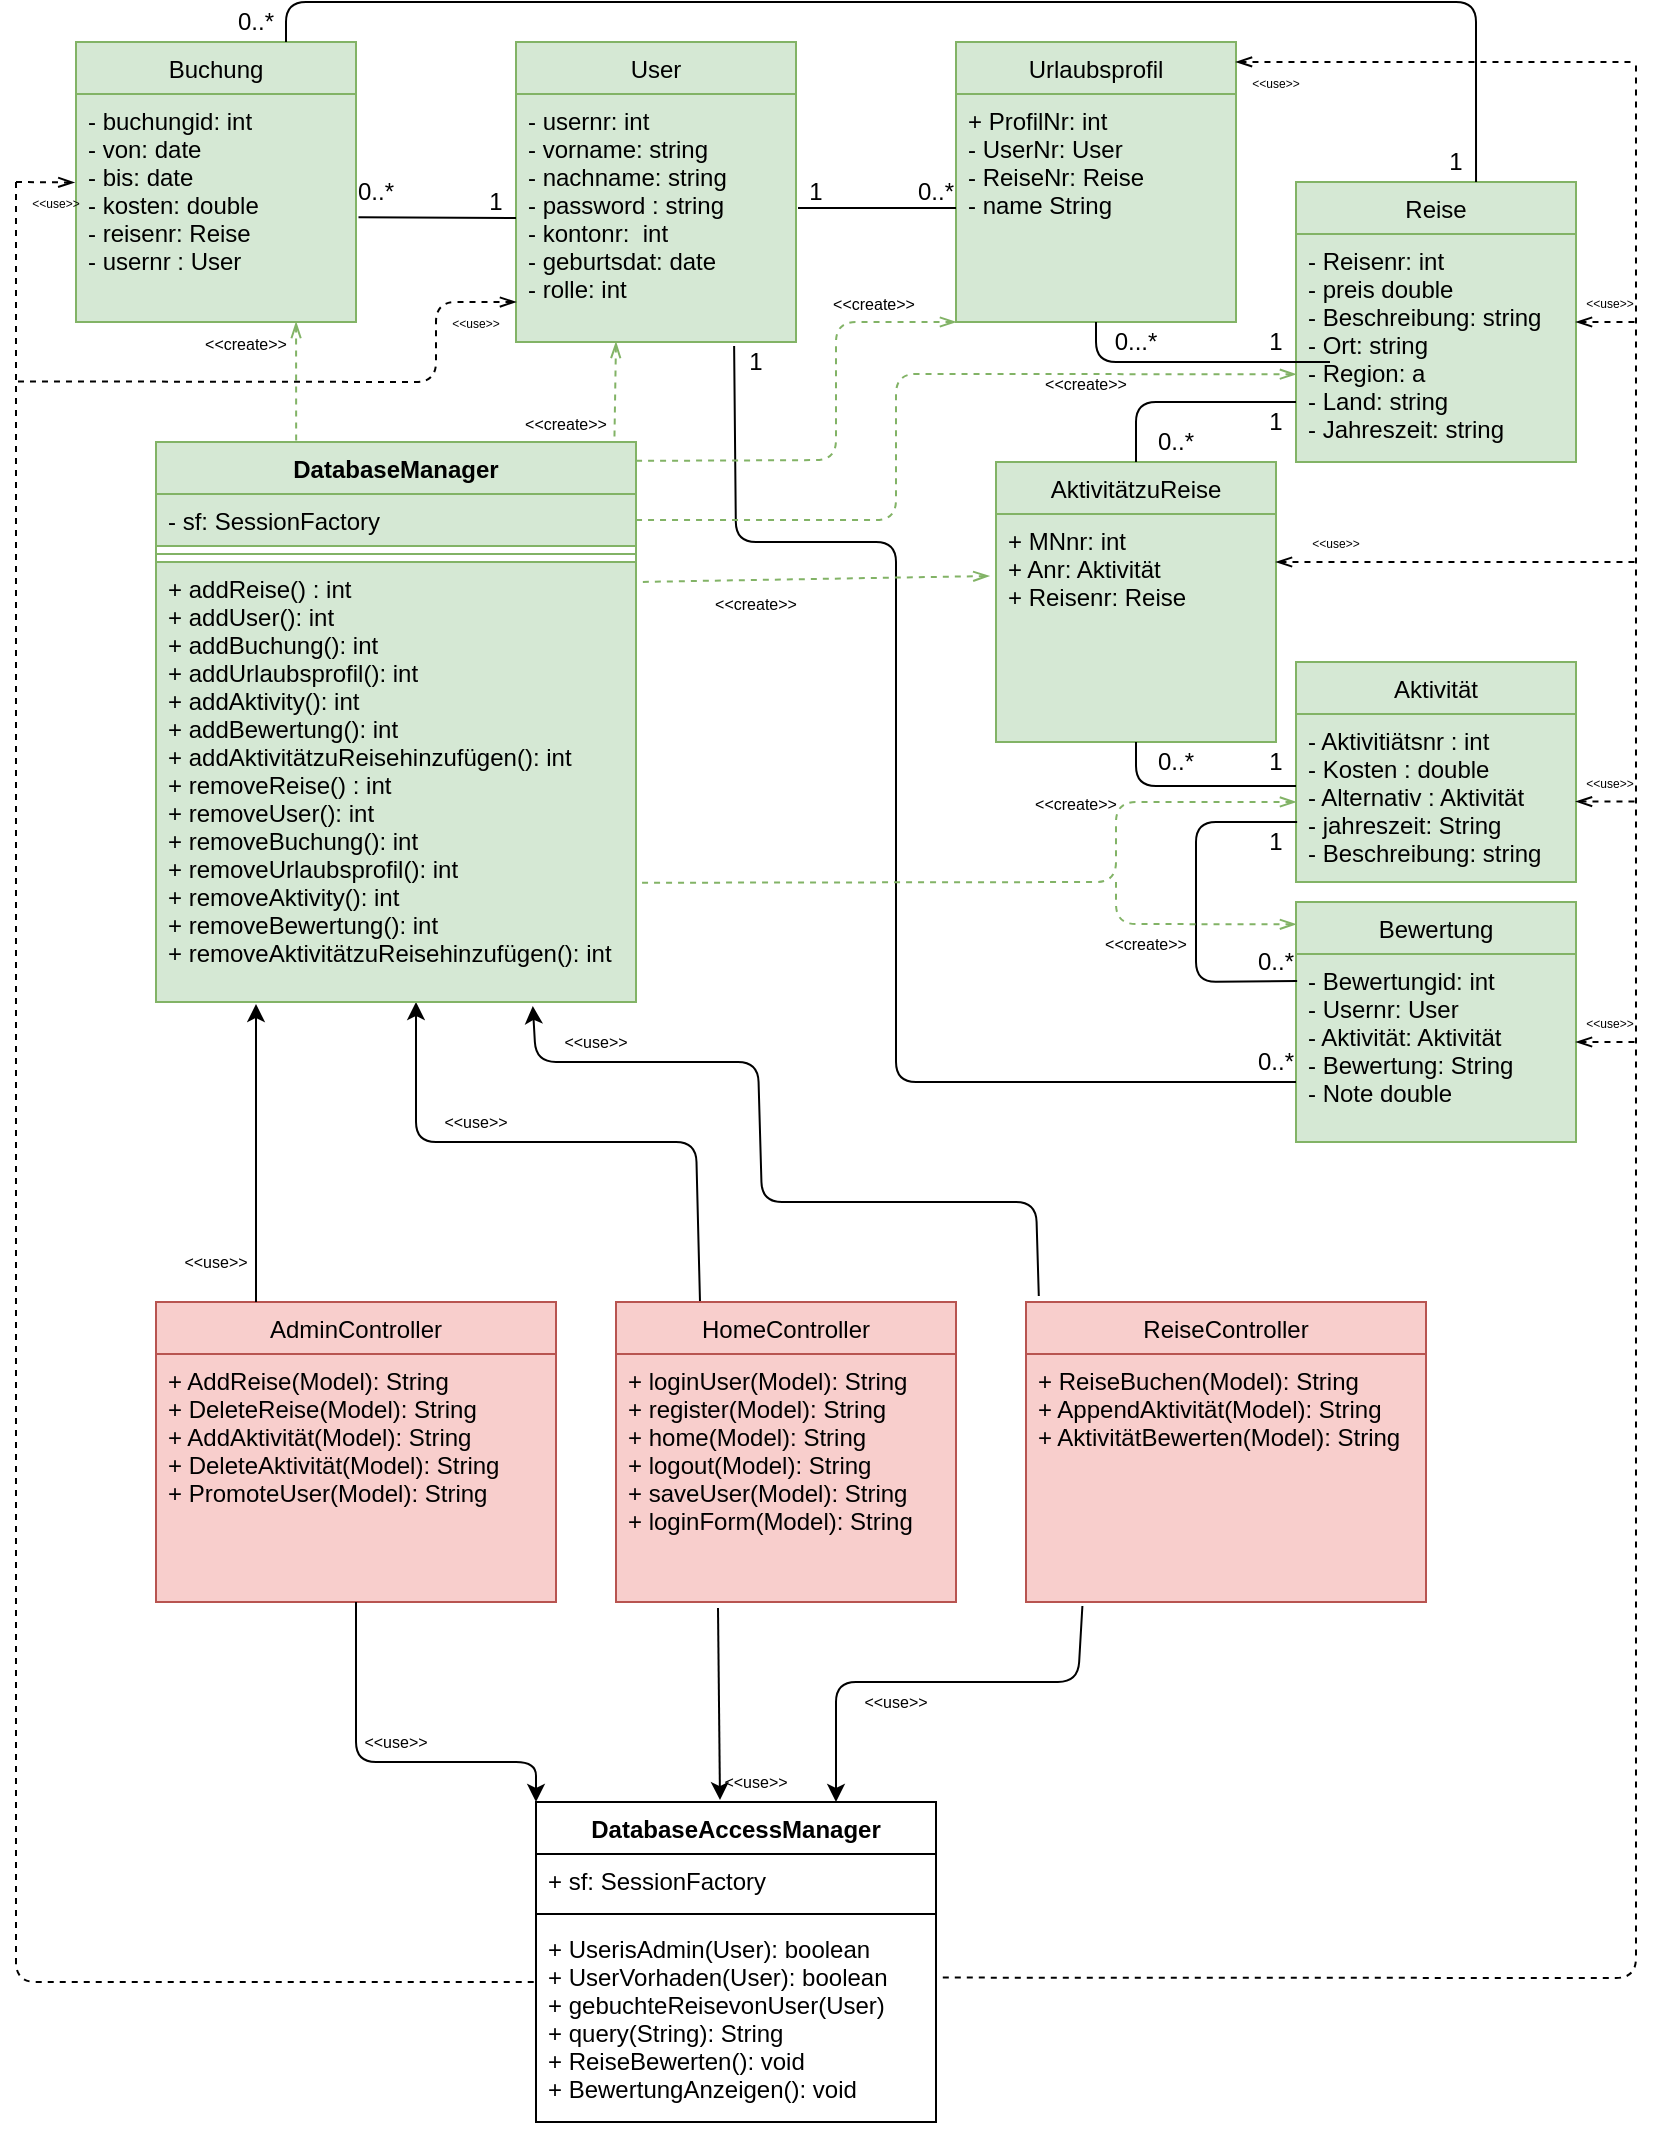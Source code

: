 <mxfile version="13.3.9" type="github">
  <diagram id="cyr7_CDfXnz9qc7WfvMp" name="Page-1">
    <mxGraphModel dx="1422" dy="832" grid="1" gridSize="10" guides="1" tooltips="1" connect="1" arrows="1" fold="1" page="1" pageScale="1" pageWidth="827" pageHeight="1169" math="0" shadow="0">
      <root>
        <mxCell id="0" />
        <mxCell id="1" parent="0" />
        <mxCell id="MPNG4wLm2DRh6l_UH5dd-85" value="" style="endArrow=classic;html=1;" parent="1" edge="1">
          <mxGeometry width="50" height="50" relative="1" as="geometry">
            <mxPoint x="352" y="660" as="sourcePoint" />
            <mxPoint x="210" y="510" as="targetPoint" />
            <Array as="points">
              <mxPoint x="350" y="580" />
              <mxPoint x="210" y="580" />
            </Array>
          </mxGeometry>
        </mxCell>
        <mxCell id="MPNG4wLm2DRh6l_UH5dd-86" value="" style="endArrow=classic;html=1;exitX=0.032;exitY=-0.02;exitDx=0;exitDy=0;exitPerimeter=0;entryX=0.785;entryY=1.009;entryDx=0;entryDy=0;entryPerimeter=0;" parent="1" source="MPNG4wLm2DRh6l_UH5dd-76" target="MPNG4wLm2DRh6l_UH5dd-4" edge="1">
          <mxGeometry width="50" height="50" relative="1" as="geometry">
            <mxPoint x="383" y="630" as="sourcePoint" />
            <mxPoint x="269" y="520" as="targetPoint" />
            <Array as="points">
              <mxPoint x="520" y="610" />
              <mxPoint x="383" y="610" />
              <mxPoint x="381" y="540" />
              <mxPoint x="270" y="540" />
            </Array>
          </mxGeometry>
        </mxCell>
        <mxCell id="MPNG4wLm2DRh6l_UH5dd-26" value="Buchung" style="swimlane;fontStyle=0;childLayout=stackLayout;horizontal=1;startSize=26;fillColor=#d5e8d4;horizontalStack=0;resizeParent=1;resizeParentMax=0;resizeLast=0;collapsible=1;marginBottom=0;strokeColor=#82b366;" parent="1" vertex="1">
          <mxGeometry x="40" y="30" width="140" height="140" as="geometry" />
        </mxCell>
        <mxCell id="MPNG4wLm2DRh6l_UH5dd-27" value="- buchungid: int&#xa;- von: date&#xa;- bis: date&#xa;- kosten: double&#xa;- reisenr: Reise&#xa;- usernr : User" style="text;strokeColor=#82b366;fillColor=#d5e8d4;align=left;verticalAlign=top;spacingLeft=4;spacingRight=4;overflow=hidden;rotatable=0;points=[[0,0.5],[1,0.5]];portConstraint=eastwest;" parent="MPNG4wLm2DRh6l_UH5dd-26" vertex="1">
          <mxGeometry y="26" width="140" height="114" as="geometry" />
        </mxCell>
        <mxCell id="MPNG4wLm2DRh6l_UH5dd-5" value="Reise" style="swimlane;fontStyle=0;childLayout=stackLayout;horizontal=1;startSize=26;fillColor=#d5e8d4;horizontalStack=0;resizeParent=1;resizeParentMax=0;resizeLast=0;collapsible=1;marginBottom=0;strokeColor=#82b366;" parent="1" vertex="1">
          <mxGeometry x="650" y="100" width="140" height="140" as="geometry" />
        </mxCell>
        <mxCell id="MPNG4wLm2DRh6l_UH5dd-7" value="- Reisenr: int&#xa;- preis double&#xa;- Beschreibung: string&#xa;- Ort: string&#xa;- Region: a&#xa;- Land: string&#xa;- Jahreszeit: string" style="text;strokeColor=#82b366;fillColor=#d5e8d4;align=left;verticalAlign=top;spacingLeft=4;spacingRight=4;overflow=hidden;rotatable=0;points=[[0,0.5],[1,0.5]];portConstraint=eastwest;" parent="MPNG4wLm2DRh6l_UH5dd-5" vertex="1">
          <mxGeometry y="26" width="140" height="114" as="geometry" />
        </mxCell>
        <mxCell id="MPNG4wLm2DRh6l_UH5dd-88" value="&amp;lt;&amp;lt;use&amp;gt;&amp;gt;" style="text;html=1;strokeColor=none;fillColor=none;align=center;verticalAlign=middle;whiteSpace=wrap;rounded=0;fontSize=8;" parent="1" vertex="1">
          <mxGeometry x="90" y="630" width="40" height="20" as="geometry" />
        </mxCell>
        <mxCell id="MPNG4wLm2DRh6l_UH5dd-89" value="&amp;lt;&amp;lt;use&amp;gt;&amp;gt;" style="text;html=1;strokeColor=none;fillColor=none;align=center;verticalAlign=middle;whiteSpace=wrap;rounded=0;fontSize=8;" parent="1" vertex="1">
          <mxGeometry x="280" y="520" width="40" height="20" as="geometry" />
        </mxCell>
        <mxCell id="MPNG4wLm2DRh6l_UH5dd-90" value="&amp;lt;&amp;lt;use&amp;gt;&amp;gt;" style="text;html=1;strokeColor=none;fillColor=none;align=center;verticalAlign=middle;whiteSpace=wrap;rounded=0;fontSize=8;rotation=0;" parent="1" vertex="1">
          <mxGeometry x="220" y="560" width="40" height="20" as="geometry" />
        </mxCell>
        <mxCell id="MPNG4wLm2DRh6l_UH5dd-22" value="User" style="swimlane;fontStyle=0;childLayout=stackLayout;horizontal=1;startSize=26;fillColor=#d5e8d4;horizontalStack=0;resizeParent=1;resizeParentMax=0;resizeLast=0;collapsible=1;marginBottom=0;strokeColor=#82b366;" parent="1" vertex="1">
          <mxGeometry x="260" y="30" width="140" height="150" as="geometry" />
        </mxCell>
        <mxCell id="MPNG4wLm2DRh6l_UH5dd-23" value="- usernr: int&#xa;- vorname: string&#xa;- nachname: string&#xa;- password : string&#xa;- kontonr:  int&#xa;- geburtsdat: date&#xa;- rolle: int" style="text;strokeColor=#82b366;fillColor=#d5e8d4;align=left;verticalAlign=top;spacingLeft=4;spacingRight=4;overflow=hidden;rotatable=0;points=[[0,0.5],[1,0.5]];portConstraint=eastwest;" parent="MPNG4wLm2DRh6l_UH5dd-22" vertex="1">
          <mxGeometry y="26" width="140" height="124" as="geometry" />
        </mxCell>
        <mxCell id="MPNG4wLm2DRh6l_UH5dd-76" value="ReiseController" style="swimlane;fontStyle=0;childLayout=stackLayout;horizontal=1;startSize=26;fillColor=#f8cecc;horizontalStack=0;resizeParent=1;resizeParentMax=0;resizeLast=0;collapsible=1;marginBottom=0;strokeColor=#b85450;" parent="1" vertex="1">
          <mxGeometry x="515" y="660" width="200" height="150" as="geometry" />
        </mxCell>
        <mxCell id="MPNG4wLm2DRh6l_UH5dd-77" value="+ ReiseBuchen(Model): String&#xa;+ AppendAktivität(Model): String&#xa;+ AktivitätBewerten(Model): String" style="text;strokeColor=#b85450;fillColor=#f8cecc;align=left;verticalAlign=top;spacingLeft=4;spacingRight=4;overflow=hidden;rotatable=0;points=[[0,0.5],[1,0.5]];portConstraint=eastwest;" parent="MPNG4wLm2DRh6l_UH5dd-76" vertex="1">
          <mxGeometry y="26" width="200" height="124" as="geometry" />
        </mxCell>
        <mxCell id="MPNG4wLm2DRh6l_UH5dd-74" value="AdminController" style="swimlane;fontStyle=0;childLayout=stackLayout;horizontal=1;startSize=26;fillColor=#f8cecc;horizontalStack=0;resizeParent=1;resizeParentMax=0;resizeLast=0;collapsible=1;marginBottom=0;strokeColor=#b85450;" parent="1" vertex="1">
          <mxGeometry x="80" y="660" width="200" height="150" as="geometry" />
        </mxCell>
        <mxCell id="MPNG4wLm2DRh6l_UH5dd-75" value="+ AddReise(Model): String&#xa;+ DeleteReise(Model): String&#xa;+ AddAktivität(Model): String&#xa;+ DeleteAktivität(Model): String&#xa;+ PromoteUser(Model): String" style="text;strokeColor=#b85450;fillColor=#f8cecc;align=left;verticalAlign=top;spacingLeft=4;spacingRight=4;overflow=hidden;rotatable=0;points=[[0,0.5],[1,0.5]];portConstraint=eastwest;" parent="MPNG4wLm2DRh6l_UH5dd-74" vertex="1">
          <mxGeometry y="26" width="200" height="124" as="geometry" />
        </mxCell>
        <mxCell id="MPNG4wLm2DRh6l_UH5dd-69" value="HomeController" style="swimlane;fontStyle=0;childLayout=stackLayout;horizontal=1;startSize=26;fillColor=#f8cecc;horizontalStack=0;resizeParent=1;resizeParentMax=0;resizeLast=0;collapsible=1;marginBottom=0;strokeColor=#b85450;" parent="1" vertex="1">
          <mxGeometry x="310" y="660" width="170" height="150" as="geometry" />
        </mxCell>
        <mxCell id="MPNG4wLm2DRh6l_UH5dd-70" value="+ loginUser(Model): String&#xa;+ register(Model): String&#xa;+ home(Model): String&#xa;+ logout(Model): String&#xa;+ saveUser(Model): String&#xa;+ loginForm(Model): String" style="text;strokeColor=#b85450;fillColor=#f8cecc;align=left;verticalAlign=top;spacingLeft=4;spacingRight=4;overflow=hidden;rotatable=0;points=[[0,0.5],[1,0.5]];portConstraint=eastwest;" parent="MPNG4wLm2DRh6l_UH5dd-69" vertex="1">
          <mxGeometry y="26" width="170" height="124" as="geometry" />
        </mxCell>
        <mxCell id="a3NN4dok4POm4zwGWCXN-23" value="AktivitätzuReise" style="swimlane;fontStyle=0;childLayout=stackLayout;horizontal=1;startSize=26;fillColor=#d5e8d4;horizontalStack=0;resizeParent=1;resizeParentMax=0;resizeLast=0;collapsible=1;marginBottom=0;strokeColor=#82b366;" vertex="1" parent="1">
          <mxGeometry x="500" y="240" width="140" height="140" as="geometry" />
        </mxCell>
        <mxCell id="a3NN4dok4POm4zwGWCXN-24" value="+ MNnr: int&#xa;+ Anr: Aktivität&#xa;+ Reisenr: Reise" style="text;strokeColor=#82b366;fillColor=#d5e8d4;align=left;verticalAlign=top;spacingLeft=4;spacingRight=4;overflow=hidden;rotatable=0;points=[[0,0.5],[1,0.5]];portConstraint=eastwest;" vertex="1" parent="a3NN4dok4POm4zwGWCXN-23">
          <mxGeometry y="26" width="140" height="114" as="geometry" />
        </mxCell>
        <mxCell id="MPNG4wLm2DRh6l_UH5dd-30" value="Urlaubsprofil" style="swimlane;fontStyle=0;childLayout=stackLayout;horizontal=1;startSize=26;fillColor=#d5e8d4;horizontalStack=0;resizeParent=1;resizeParentMax=0;resizeLast=0;collapsible=1;marginBottom=0;strokeColor=#82b366;" parent="1" vertex="1">
          <mxGeometry x="480" y="30" width="140" height="140" as="geometry" />
        </mxCell>
        <mxCell id="MPNG4wLm2DRh6l_UH5dd-31" value="+ ProfilNr: int&#xa;- UserNr: User&#xa;- ReiseNr: Reise&#xa;- name String" style="text;strokeColor=#82b366;fillColor=#d5e8d4;align=left;verticalAlign=top;spacingLeft=4;spacingRight=4;overflow=hidden;rotatable=0;points=[[0,0.5],[1,0.5]];portConstraint=eastwest;" parent="MPNG4wLm2DRh6l_UH5dd-30" vertex="1">
          <mxGeometry y="26" width="140" height="114" as="geometry" />
        </mxCell>
        <mxCell id="MPNG4wLm2DRh6l_UH5dd-1" value="DatabaseManager" style="swimlane;fontStyle=1;align=center;verticalAlign=top;childLayout=stackLayout;horizontal=1;startSize=26;horizontalStack=0;resizeParent=1;resizeParentMax=0;resizeLast=0;collapsible=1;marginBottom=0;fillColor=#d5e8d4;strokeColor=#82b366;" parent="1" vertex="1">
          <mxGeometry x="80" y="230" width="240" height="280" as="geometry" />
        </mxCell>
        <mxCell id="MPNG4wLm2DRh6l_UH5dd-2" value="- sf: SessionFactory" style="text;strokeColor=#82b366;fillColor=#d5e8d4;align=left;verticalAlign=top;spacingLeft=4;spacingRight=4;overflow=hidden;rotatable=0;points=[[0,0.5],[1,0.5]];portConstraint=eastwest;" parent="MPNG4wLm2DRh6l_UH5dd-1" vertex="1">
          <mxGeometry y="26" width="240" height="26" as="geometry" />
        </mxCell>
        <mxCell id="MPNG4wLm2DRh6l_UH5dd-3" value="" style="line;strokeWidth=1;fillColor=#d5e8d4;align=left;verticalAlign=middle;spacingTop=-1;spacingLeft=3;spacingRight=3;rotatable=0;labelPosition=right;points=[];portConstraint=eastwest;strokeColor=#82b366;" parent="MPNG4wLm2DRh6l_UH5dd-1" vertex="1">
          <mxGeometry y="52" width="240" height="8" as="geometry" />
        </mxCell>
        <mxCell id="MPNG4wLm2DRh6l_UH5dd-4" value="+ addReise() : int&#xa;+ addUser(): int&#xa;+ addBuchung(): int&#xa;+ addUrlaubsprofil(): int&#xa;+ addAktivity(): int&#xa;+ addBewertung(): int&#xa;+ addAktivitätzuReisehinzufügen(): int&#xa;+ removeReise() : int&#xa;+ removeUser(): int&#xa;+ removeBuchung(): int&#xa;+ removeUrlaubsprofil(): int&#xa;+ removeAktivity(): int&#xa;+ removeBewertung(): int&#xa;+ removeAktivitätzuReisehinzufügen(): int" style="text;strokeColor=#82b366;fillColor=#d5e8d4;align=left;verticalAlign=top;spacingLeft=4;spacingRight=4;overflow=hidden;rotatable=0;points=[[0,0.5],[1,0.5]];portConstraint=eastwest;" parent="MPNG4wLm2DRh6l_UH5dd-1" vertex="1">
          <mxGeometry y="60" width="240" height="220" as="geometry" />
        </mxCell>
        <mxCell id="MPNG4wLm2DRh6l_UH5dd-38" value="Bewertung" style="swimlane;fontStyle=0;childLayout=stackLayout;horizontal=1;startSize=26;fillColor=#d5e8d4;horizontalStack=0;resizeParent=1;resizeParentMax=0;resizeLast=0;collapsible=1;marginBottom=0;strokeColor=#82b366;" parent="1" vertex="1">
          <mxGeometry x="650" y="460" width="140" height="120" as="geometry" />
        </mxCell>
        <mxCell id="MPNG4wLm2DRh6l_UH5dd-41" value="- Bewertungid: int&#xa;- Usernr: User&#xa;- Aktivität: Aktivität&#xa;- Bewertung: String&#xa;- Note double" style="text;strokeColor=#82b366;fillColor=#d5e8d4;align=left;verticalAlign=top;spacingLeft=4;spacingRight=4;overflow=hidden;rotatable=0;points=[[0,0.5],[1,0.5]];portConstraint=eastwest;" parent="MPNG4wLm2DRh6l_UH5dd-38" vertex="1">
          <mxGeometry y="26" width="140" height="94" as="geometry" />
        </mxCell>
        <mxCell id="MPNG4wLm2DRh6l_UH5dd-34" value="Aktivität" style="swimlane;fontStyle=0;childLayout=stackLayout;horizontal=1;startSize=26;fillColor=#d5e8d4;horizontalStack=0;resizeParent=1;resizeParentMax=0;resizeLast=0;collapsible=1;marginBottom=0;strokeColor=#82b366;" parent="1" vertex="1">
          <mxGeometry x="650" y="340" width="140" height="110" as="geometry" />
        </mxCell>
        <mxCell id="MPNG4wLm2DRh6l_UH5dd-35" value="- Aktivitiätsnr : int&#xa;- Kosten : double&#xa;- Alternativ : Aktivität&#xa;- jahreszeit: String&#xa;- Beschreibung: string" style="text;strokeColor=#82b366;fillColor=#d5e8d4;align=left;verticalAlign=top;spacingLeft=4;spacingRight=4;overflow=hidden;rotatable=0;points=[[0,0.5],[1,0.5]];portConstraint=eastwest;" parent="MPNG4wLm2DRh6l_UH5dd-34" vertex="1">
          <mxGeometry y="26" width="140" height="84" as="geometry" />
        </mxCell>
        <mxCell id="MPNG4wLm2DRh6l_UH5dd-91" value="DatabaseAccessManager" style="swimlane;fontStyle=1;align=center;verticalAlign=top;childLayout=stackLayout;horizontal=1;startSize=26;horizontalStack=0;resizeParent=1;resizeParentMax=0;resizeLast=0;collapsible=1;marginBottom=0;fontSize=12;" parent="1" vertex="1">
          <mxGeometry x="270" y="910" width="200" height="160" as="geometry" />
        </mxCell>
        <mxCell id="MPNG4wLm2DRh6l_UH5dd-92" value="+ sf: SessionFactory" style="text;strokeColor=none;fillColor=none;align=left;verticalAlign=top;spacingLeft=4;spacingRight=4;overflow=hidden;rotatable=0;points=[[0,0.5],[1,0.5]];portConstraint=eastwest;" parent="MPNG4wLm2DRh6l_UH5dd-91" vertex="1">
          <mxGeometry y="26" width="200" height="26" as="geometry" />
        </mxCell>
        <mxCell id="MPNG4wLm2DRh6l_UH5dd-93" value="" style="line;strokeWidth=1;fillColor=none;align=left;verticalAlign=middle;spacingTop=-1;spacingLeft=3;spacingRight=3;rotatable=0;labelPosition=right;points=[];portConstraint=eastwest;" parent="MPNG4wLm2DRh6l_UH5dd-91" vertex="1">
          <mxGeometry y="52" width="200" height="8" as="geometry" />
        </mxCell>
        <mxCell id="MPNG4wLm2DRh6l_UH5dd-94" value="+ UserisAdmin(User): boolean&#xa;+ UserVorhaden(User): boolean&#xa;+ gebuchteReisevonUser(User)&#xa;+ query(String): String&#xa;+ ReiseBewerten(): void&#xa;+ BewertungAnzeigen(): void&#xa;" style="text;strokeColor=none;fillColor=none;align=left;verticalAlign=top;spacingLeft=4;spacingRight=4;overflow=hidden;rotatable=0;points=[[0,0.5],[1,0.5]];portConstraint=eastwest;" parent="MPNG4wLm2DRh6l_UH5dd-91" vertex="1">
          <mxGeometry y="60" width="200" height="100" as="geometry" />
        </mxCell>
        <mxCell id="MPNG4wLm2DRh6l_UH5dd-98" value="&lt;font style=&quot;font-size: 6px&quot;&gt;&amp;lt;&amp;lt;use&amp;gt;&amp;gt;&lt;/font&gt;" style="text;html=1;strokeColor=none;fillColor=none;align=center;verticalAlign=middle;whiteSpace=wrap;rounded=0;fontSize=8;" parent="1" vertex="1">
          <mxGeometry x="787" y="510" width="40" height="20" as="geometry" />
        </mxCell>
        <mxCell id="MPNG4wLm2DRh6l_UH5dd-115" value="" style="endArrow=classic;html=1;fontSize=12;entryX=0;entryY=0;entryDx=0;entryDy=0;" parent="1" source="MPNG4wLm2DRh6l_UH5dd-75" target="MPNG4wLm2DRh6l_UH5dd-91" edge="1">
          <mxGeometry width="50" height="50" relative="1" as="geometry">
            <mxPoint x="90" y="840" as="sourcePoint" />
            <mxPoint x="140" y="790" as="targetPoint" />
            <Array as="points">
              <mxPoint x="180" y="890" />
              <mxPoint x="270" y="890" />
            </Array>
          </mxGeometry>
        </mxCell>
        <mxCell id="MPNG4wLm2DRh6l_UH5dd-116" value="" style="endArrow=classic;html=1;fontSize=12;entryX=0.46;entryY=-0.006;entryDx=0;entryDy=0;entryPerimeter=0;exitX=0.3;exitY=1.024;exitDx=0;exitDy=0;exitPerimeter=0;" parent="1" source="MPNG4wLm2DRh6l_UH5dd-70" target="MPNG4wLm2DRh6l_UH5dd-91" edge="1">
          <mxGeometry width="50" height="50" relative="1" as="geometry">
            <mxPoint x="90" y="840" as="sourcePoint" />
            <mxPoint x="140" y="790" as="targetPoint" />
          </mxGeometry>
        </mxCell>
        <mxCell id="MPNG4wLm2DRh6l_UH5dd-117" value="" style="endArrow=classic;html=1;fontSize=12;entryX=0.75;entryY=0;entryDx=0;entryDy=0;exitX=0.141;exitY=1.016;exitDx=0;exitDy=0;exitPerimeter=0;" parent="1" source="MPNG4wLm2DRh6l_UH5dd-77" target="MPNG4wLm2DRh6l_UH5dd-91" edge="1">
          <mxGeometry width="50" height="50" relative="1" as="geometry">
            <mxPoint x="371" y="822.976" as="sourcePoint" />
            <mxPoint x="372" y="919.04" as="targetPoint" />
            <Array as="points">
              <mxPoint x="541" y="850" />
              <mxPoint x="420" y="850" />
            </Array>
          </mxGeometry>
        </mxCell>
        <mxCell id="MPNG4wLm2DRh6l_UH5dd-118" value="&amp;lt;&amp;lt;use&amp;gt;&amp;gt;" style="text;html=1;strokeColor=none;fillColor=none;align=center;verticalAlign=middle;whiteSpace=wrap;rounded=0;fontSize=8;" parent="1" vertex="1">
          <mxGeometry x="180" y="870" width="40" height="20" as="geometry" />
        </mxCell>
        <mxCell id="MPNG4wLm2DRh6l_UH5dd-119" value="&amp;lt;&amp;lt;use&amp;gt;&amp;gt;" style="text;html=1;strokeColor=none;fillColor=none;align=center;verticalAlign=middle;whiteSpace=wrap;rounded=0;fontSize=8;" parent="1" vertex="1">
          <mxGeometry x="360" y="890" width="40" height="20" as="geometry" />
        </mxCell>
        <mxCell id="MPNG4wLm2DRh6l_UH5dd-120" value="&amp;lt;&amp;lt;use&amp;gt;&amp;gt;" style="text;html=1;strokeColor=none;fillColor=none;align=center;verticalAlign=middle;whiteSpace=wrap;rounded=0;fontSize=8;" parent="1" vertex="1">
          <mxGeometry x="430" y="850" width="40" height="20" as="geometry" />
        </mxCell>
        <mxCell id="a3NN4dok4POm4zwGWCXN-2" value="&lt;font style=&quot;font-size: 8px&quot;&gt;&amp;lt;&amp;lt;create&amp;gt;&amp;gt;&lt;/font&gt;" style="text;html=1;align=center;verticalAlign=middle;whiteSpace=wrap;rounded=0;rotation=0;" vertex="1" parent="1">
          <mxGeometry x="100" y="170" width="50" height="20" as="geometry" />
        </mxCell>
        <mxCell id="a3NN4dok4POm4zwGWCXN-8" value="" style="endArrow=classic;html=1;fontSize=12;exitX=0.25;exitY=0;exitDx=0;exitDy=0;" edge="1" parent="1" source="MPNG4wLm2DRh6l_UH5dd-74">
          <mxGeometry width="50" height="50" relative="1" as="geometry">
            <mxPoint x="500" y="399.996" as="sourcePoint" />
            <mxPoint x="130" y="511" as="targetPoint" />
          </mxGeometry>
        </mxCell>
        <mxCell id="a3NN4dok4POm4zwGWCXN-10" value="" style="endArrow=none;html=1;startArrow=none;startFill=0;fillColor=#d5e8d4;exitX=0.779;exitY=1.016;exitDx=0;exitDy=0;exitPerimeter=0;endFill=0;entryX=0;entryY=0.75;entryDx=0;entryDy=0;" edge="1" parent="1" source="MPNG4wLm2DRh6l_UH5dd-23" target="MPNG4wLm2DRh6l_UH5dd-38">
          <mxGeometry width="50" height="50" relative="1" as="geometry">
            <mxPoint x="370" y="170" as="sourcePoint" />
            <mxPoint x="660" y="500" as="targetPoint" />
            <Array as="points">
              <mxPoint x="370" y="280" />
              <mxPoint x="450" y="280" />
              <mxPoint x="450" y="550" />
            </Array>
          </mxGeometry>
        </mxCell>
        <mxCell id="a3NN4dok4POm4zwGWCXN-11" value="1" style="text;html=1;strokeColor=none;fillColor=none;align=center;verticalAlign=middle;whiteSpace=wrap;rounded=0;" vertex="1" parent="1">
          <mxGeometry x="360" y="180" width="40" height="20" as="geometry" />
        </mxCell>
        <mxCell id="a3NN4dok4POm4zwGWCXN-13" value="0..*" style="text;html=1;strokeColor=none;fillColor=none;align=center;verticalAlign=middle;whiteSpace=wrap;rounded=0;" vertex="1" parent="1">
          <mxGeometry x="620" y="530" width="40" height="20" as="geometry" />
        </mxCell>
        <mxCell id="a3NN4dok4POm4zwGWCXN-16" value="" style="endArrow=none;html=1;strokeColor=#000000;exitX=0.5;exitY=1;exitDx=0;exitDy=0;endFill=0;" edge="1" parent="1" source="MPNG4wLm2DRh6l_UH5dd-30">
          <mxGeometry width="50" height="50" relative="1" as="geometry">
            <mxPoint x="520" y="360" as="sourcePoint" />
            <mxPoint x="667" y="190" as="targetPoint" />
            <Array as="points">
              <mxPoint x="550" y="190" />
            </Array>
          </mxGeometry>
        </mxCell>
        <mxCell id="a3NN4dok4POm4zwGWCXN-17" value="0...*" style="text;html=1;strokeColor=none;fillColor=none;align=center;verticalAlign=middle;whiteSpace=wrap;rounded=0;" vertex="1" parent="1">
          <mxGeometry x="550" y="170" width="40" height="20" as="geometry" />
        </mxCell>
        <mxCell id="a3NN4dok4POm4zwGWCXN-18" value="1" style="text;html=1;strokeColor=none;fillColor=none;align=center;verticalAlign=middle;whiteSpace=wrap;rounded=0;" vertex="1" parent="1">
          <mxGeometry x="620" y="170" width="40" height="20" as="geometry" />
        </mxCell>
        <mxCell id="a3NN4dok4POm4zwGWCXN-25" value="" style="endArrow=none;html=1;strokeColor=#000000;exitX=0;exitY=0.737;exitDx=0;exitDy=0;exitPerimeter=0;entryX=0.5;entryY=0;entryDx=0;entryDy=0;endFill=0;" edge="1" parent="1" source="MPNG4wLm2DRh6l_UH5dd-7" target="a3NN4dok4POm4zwGWCXN-23">
          <mxGeometry width="50" height="50" relative="1" as="geometry">
            <mxPoint x="520" y="270" as="sourcePoint" />
            <mxPoint x="570" y="220" as="targetPoint" />
            <Array as="points">
              <mxPoint x="570" y="210" />
            </Array>
          </mxGeometry>
        </mxCell>
        <mxCell id="a3NN4dok4POm4zwGWCXN-26" value="1" style="text;html=1;strokeColor=none;fillColor=none;align=center;verticalAlign=middle;whiteSpace=wrap;rounded=0;" vertex="1" parent="1">
          <mxGeometry x="620" y="210" width="40" height="20" as="geometry" />
        </mxCell>
        <mxCell id="a3NN4dok4POm4zwGWCXN-27" value="0..*" style="text;html=1;strokeColor=none;fillColor=none;align=center;verticalAlign=middle;whiteSpace=wrap;rounded=0;" vertex="1" parent="1">
          <mxGeometry x="570" y="220" width="40" height="20" as="geometry" />
        </mxCell>
        <mxCell id="a3NN4dok4POm4zwGWCXN-28" value="" style="endArrow=none;html=1;strokeColor=#000000;entryX=0;entryY=0.5;entryDx=0;entryDy=0;endFill=0;" edge="1" parent="1" source="a3NN4dok4POm4zwGWCXN-24">
          <mxGeometry width="50" height="50" relative="1" as="geometry">
            <mxPoint x="520" y="440" as="sourcePoint" />
            <mxPoint x="650" y="402.0" as="targetPoint" />
            <Array as="points">
              <mxPoint x="570" y="402" />
            </Array>
          </mxGeometry>
        </mxCell>
        <mxCell id="a3NN4dok4POm4zwGWCXN-29" value="0..*" style="text;html=1;strokeColor=none;fillColor=none;align=center;verticalAlign=middle;whiteSpace=wrap;rounded=0;" vertex="1" parent="1">
          <mxGeometry x="570" y="380" width="40" height="20" as="geometry" />
        </mxCell>
        <mxCell id="a3NN4dok4POm4zwGWCXN-30" value="1" style="text;html=1;strokeColor=none;fillColor=none;align=center;verticalAlign=middle;whiteSpace=wrap;rounded=0;" vertex="1" parent="1">
          <mxGeometry x="620" y="380" width="40" height="20" as="geometry" />
        </mxCell>
        <mxCell id="a3NN4dok4POm4zwGWCXN-33" value="" style="endArrow=none;html=1;strokeColor=#000000;exitX=0;exitY=0.5;exitDx=0;exitDy=0;entryX=1.009;entryY=0.541;entryDx=0;entryDy=0;entryPerimeter=0;endFill=0;" edge="1" parent="1" source="MPNG4wLm2DRh6l_UH5dd-23" target="MPNG4wLm2DRh6l_UH5dd-27">
          <mxGeometry width="50" height="50" relative="1" as="geometry">
            <mxPoint x="250" y="190" as="sourcePoint" />
            <mxPoint x="300" y="140" as="targetPoint" />
          </mxGeometry>
        </mxCell>
        <mxCell id="a3NN4dok4POm4zwGWCXN-34" value="0..*" style="text;html=1;strokeColor=none;fillColor=none;align=center;verticalAlign=middle;whiteSpace=wrap;rounded=0;" vertex="1" parent="1">
          <mxGeometry x="170" y="95" width="40" height="20" as="geometry" />
        </mxCell>
        <mxCell id="a3NN4dok4POm4zwGWCXN-35" value="1" style="text;html=1;strokeColor=none;fillColor=none;align=center;verticalAlign=middle;whiteSpace=wrap;rounded=0;" vertex="1" parent="1">
          <mxGeometry x="230" y="100" width="40" height="20" as="geometry" />
        </mxCell>
        <mxCell id="a3NN4dok4POm4zwGWCXN-36" value="" style="endArrow=none;html=1;strokeColor=#000000;entryX=0.75;entryY=0;entryDx=0;entryDy=0;exitX=0.643;exitY=0;exitDx=0;exitDy=0;exitPerimeter=0;" edge="1" parent="1" source="MPNG4wLm2DRh6l_UH5dd-5" target="MPNG4wLm2DRh6l_UH5dd-26">
          <mxGeometry width="50" height="50" relative="1" as="geometry">
            <mxPoint x="760" y="60" as="sourcePoint" />
            <mxPoint x="230" y="260" as="targetPoint" />
            <Array as="points">
              <mxPoint x="740" y="10" />
              <mxPoint x="145" y="10" />
            </Array>
          </mxGeometry>
        </mxCell>
        <mxCell id="a3NN4dok4POm4zwGWCXN-37" value="1" style="text;html=1;strokeColor=none;fillColor=none;align=center;verticalAlign=middle;whiteSpace=wrap;rounded=0;" vertex="1" parent="1">
          <mxGeometry x="710" y="80" width="40" height="20" as="geometry" />
        </mxCell>
        <mxCell id="a3NN4dok4POm4zwGWCXN-38" value="0..*" style="text;html=1;strokeColor=none;fillColor=none;align=center;verticalAlign=middle;whiteSpace=wrap;rounded=0;" vertex="1" parent="1">
          <mxGeometry x="110" y="10" width="40" height="20" as="geometry" />
        </mxCell>
        <mxCell id="a3NN4dok4POm4zwGWCXN-39" value="" style="endArrow=none;html=1;strokeColor=#000000;entryX=0;entryY=0.5;entryDx=0;entryDy=0;" edge="1" parent="1" target="MPNG4wLm2DRh6l_UH5dd-31">
          <mxGeometry width="50" height="50" relative="1" as="geometry">
            <mxPoint x="401" y="113" as="sourcePoint" />
            <mxPoint x="600" y="200" as="targetPoint" />
          </mxGeometry>
        </mxCell>
        <mxCell id="a3NN4dok4POm4zwGWCXN-40" value="1" style="text;html=1;strokeColor=none;fillColor=none;align=center;verticalAlign=middle;whiteSpace=wrap;rounded=0;" vertex="1" parent="1">
          <mxGeometry x="390" y="95" width="40" height="20" as="geometry" />
        </mxCell>
        <mxCell id="a3NN4dok4POm4zwGWCXN-41" value="0..*" style="text;html=1;strokeColor=none;fillColor=none;align=center;verticalAlign=middle;whiteSpace=wrap;rounded=0;" vertex="1" parent="1">
          <mxGeometry x="450" y="95" width="40" height="20" as="geometry" />
        </mxCell>
        <mxCell id="a3NN4dok4POm4zwGWCXN-42" value="" style="endArrow=none;html=1;strokeColor=#000000;exitX=0.004;exitY=0.144;exitDx=0;exitDy=0;exitPerimeter=0;entryX=0.004;entryY=0.714;entryDx=0;entryDy=0;entryPerimeter=0;" edge="1" parent="1" source="MPNG4wLm2DRh6l_UH5dd-41">
          <mxGeometry width="50" height="50" relative="1" as="geometry">
            <mxPoint x="590" y="360" as="sourcePoint" />
            <mxPoint x="650.56" y="419.976" as="targetPoint" />
            <Array as="points">
              <mxPoint x="600" y="500" />
              <mxPoint x="600" y="420" />
            </Array>
          </mxGeometry>
        </mxCell>
        <mxCell id="a3NN4dok4POm4zwGWCXN-43" value="0..*" style="text;html=1;strokeColor=none;fillColor=none;align=center;verticalAlign=middle;whiteSpace=wrap;rounded=0;" vertex="1" parent="1">
          <mxGeometry x="620" y="480" width="40" height="20" as="geometry" />
        </mxCell>
        <mxCell id="a3NN4dok4POm4zwGWCXN-44" value="1" style="text;html=1;strokeColor=none;fillColor=none;align=center;verticalAlign=middle;whiteSpace=wrap;rounded=0;" vertex="1" parent="1">
          <mxGeometry x="620" y="420" width="40" height="20" as="geometry" />
        </mxCell>
        <mxCell id="a3NN4dok4POm4zwGWCXN-46" value="" style="endArrow=none;dashed=1;html=1;strokeColor=#82b366;fillColor=#d5e8d4;startArrow=openThin;startFill=0;entryX=0.292;entryY=0;entryDx=0;entryDy=0;entryPerimeter=0;exitX=0.786;exitY=1;exitDx=0;exitDy=0;exitPerimeter=0;" edge="1" parent="1" source="MPNG4wLm2DRh6l_UH5dd-27" target="MPNG4wLm2DRh6l_UH5dd-1">
          <mxGeometry width="50" height="50" relative="1" as="geometry">
            <mxPoint x="-80" y="360" as="sourcePoint" />
            <mxPoint x="-30" y="310" as="targetPoint" />
          </mxGeometry>
        </mxCell>
        <mxCell id="a3NN4dok4POm4zwGWCXN-48" value="" style="endArrow=none;dashed=1;html=1;strokeColor=#82b366;fillColor=#d5e8d4;startArrow=openThin;startFill=0;exitX=0.786;exitY=1;exitDx=0;exitDy=0;exitPerimeter=0;entryX=0.955;entryY=-0.002;entryDx=0;entryDy=0;entryPerimeter=0;" edge="1" parent="1" target="MPNG4wLm2DRh6l_UH5dd-1">
          <mxGeometry width="50" height="50" relative="1" as="geometry">
            <mxPoint x="310" y="180" as="sourcePoint" />
            <mxPoint x="310.04" y="210" as="targetPoint" />
          </mxGeometry>
        </mxCell>
        <mxCell id="a3NN4dok4POm4zwGWCXN-54" value="&lt;font style=&quot;font-size: 8px&quot;&gt;&amp;lt;&amp;lt;create&amp;gt;&amp;gt;&lt;/font&gt;" style="text;html=1;align=center;verticalAlign=middle;whiteSpace=wrap;rounded=0;rotation=0;" vertex="1" parent="1">
          <mxGeometry x="260" y="210" width="50" height="20" as="geometry" />
        </mxCell>
        <mxCell id="a3NN4dok4POm4zwGWCXN-55" value="" style="endArrow=none;dashed=1;html=1;strokeColor=#82b366;fillColor=#d5e8d4;startArrow=openThin;startFill=0;exitX=0;exitY=1;exitDx=0;exitDy=0;entryX=0.955;entryY=-0.002;entryDx=0;entryDy=0;entryPerimeter=0;" edge="1" parent="1" source="MPNG4wLm2DRh6l_UH5dd-30">
          <mxGeometry width="50" height="50" relative="1" as="geometry">
            <mxPoint x="320" y="190" as="sourcePoint" />
            <mxPoint x="319.2" y="239.44" as="targetPoint" />
            <Array as="points">
              <mxPoint x="420" y="170" />
              <mxPoint x="420" y="239" />
            </Array>
          </mxGeometry>
        </mxCell>
        <mxCell id="a3NN4dok4POm4zwGWCXN-56" value="&lt;font style=&quot;font-size: 8px&quot;&gt;&amp;lt;&amp;lt;create&amp;gt;&amp;gt;&lt;/font&gt;" style="text;html=1;align=center;verticalAlign=middle;whiteSpace=wrap;rounded=0;rotation=0;" vertex="1" parent="1">
          <mxGeometry x="413.5" y="150" width="50" height="20" as="geometry" />
        </mxCell>
        <mxCell id="a3NN4dok4POm4zwGWCXN-57" value="" style="endArrow=none;dashed=1;html=1;strokeColor=#82b366;fillColor=#d5e8d4;startArrow=openThin;startFill=0;exitX=-0.024;exitY=0.272;exitDx=0;exitDy=0;exitPerimeter=0;entryX=1;entryY=0.25;entryDx=0;entryDy=0;" edge="1" parent="1" source="a3NN4dok4POm4zwGWCXN-24" target="MPNG4wLm2DRh6l_UH5dd-1">
          <mxGeometry width="50" height="50" relative="1" as="geometry">
            <mxPoint x="320" y="190" as="sourcePoint" />
            <mxPoint x="319.2" y="239.44" as="targetPoint" />
          </mxGeometry>
        </mxCell>
        <mxCell id="a3NN4dok4POm4zwGWCXN-58" value="&lt;font style=&quot;font-size: 8px&quot;&gt;&amp;lt;&amp;lt;create&amp;gt;&amp;gt;&lt;/font&gt;" style="text;html=1;align=center;verticalAlign=middle;whiteSpace=wrap;rounded=0;rotation=0;" vertex="1" parent="1">
          <mxGeometry x="355" y="300" width="50" height="20" as="geometry" />
        </mxCell>
        <mxCell id="a3NN4dok4POm4zwGWCXN-60" value="" style="endArrow=none;dashed=1;html=1;strokeColor=#82b366;fillColor=#d5e8d4;startArrow=openThin;startFill=0;entryX=1.01;entryY=0.729;entryDx=0;entryDy=0;entryPerimeter=0;exitX=0;exitY=0.595;exitDx=0;exitDy=0;exitPerimeter=0;" edge="1" parent="1" target="MPNG4wLm2DRh6l_UH5dd-4">
          <mxGeometry width="50" height="50" relative="1" as="geometry">
            <mxPoint x="650" y="409.98" as="sourcePoint" />
            <mxPoint x="399.17" y="414.72" as="targetPoint" />
            <Array as="points">
              <mxPoint x="560" y="410" />
              <mxPoint x="560" y="450" />
            </Array>
          </mxGeometry>
        </mxCell>
        <mxCell id="a3NN4dok4POm4zwGWCXN-61" value="&lt;font style=&quot;font-size: 8px&quot;&gt;&amp;lt;&amp;lt;create&amp;gt;&amp;gt;&lt;/font&gt;" style="text;html=1;align=center;verticalAlign=middle;whiteSpace=wrap;rounded=0;rotation=0;" vertex="1" parent="1">
          <mxGeometry x="515" y="400" width="50" height="20" as="geometry" />
        </mxCell>
        <mxCell id="a3NN4dok4POm4zwGWCXN-62" value="" style="endArrow=none;dashed=1;html=1;strokeColor=#82b366;fillColor=#d5e8d4;startArrow=openThin;startFill=0;exitX=0;exitY=0.093;exitDx=0;exitDy=0;exitPerimeter=0;" edge="1" parent="1" source="MPNG4wLm2DRh6l_UH5dd-38">
          <mxGeometry width="50" height="50" relative="1" as="geometry">
            <mxPoint x="420.8" y="470.56" as="sourcePoint" />
            <mxPoint x="560" y="450" as="targetPoint" />
            <Array as="points">
              <mxPoint x="560" y="471" />
            </Array>
          </mxGeometry>
        </mxCell>
        <mxCell id="a3NN4dok4POm4zwGWCXN-63" value="&lt;font style=&quot;font-size: 8px&quot;&gt;&amp;lt;&amp;lt;create&amp;gt;&amp;gt;&lt;/font&gt;" style="text;html=1;align=center;verticalAlign=middle;whiteSpace=wrap;rounded=0;rotation=0;" vertex="1" parent="1">
          <mxGeometry x="550" y="470" width="50" height="20" as="geometry" />
        </mxCell>
        <mxCell id="a3NN4dok4POm4zwGWCXN-64" value="" style="endArrow=none;dashed=1;html=1;strokeColor=#82b366;fillColor=#d5e8d4;startArrow=openThin;startFill=0;exitX=0;exitY=0.615;exitDx=0;exitDy=0;exitPerimeter=0;entryX=1;entryY=0.5;entryDx=0;entryDy=0;" edge="1" parent="1" source="MPNG4wLm2DRh6l_UH5dd-7" target="MPNG4wLm2DRh6l_UH5dd-2">
          <mxGeometry width="50" height="50" relative="1" as="geometry">
            <mxPoint x="320" y="190" as="sourcePoint" />
            <mxPoint x="319.2" y="239.44" as="targetPoint" />
            <Array as="points">
              <mxPoint x="450" y="196" />
              <mxPoint x="450" y="269" />
            </Array>
          </mxGeometry>
        </mxCell>
        <mxCell id="a3NN4dok4POm4zwGWCXN-67" value="&lt;font style=&quot;font-size: 8px&quot;&gt;&amp;lt;&amp;lt;create&amp;gt;&amp;gt;&lt;/font&gt;" style="text;html=1;align=center;verticalAlign=middle;whiteSpace=wrap;rounded=0;rotation=0;" vertex="1" parent="1">
          <mxGeometry x="520" y="190" width="50" height="20" as="geometry" />
        </mxCell>
        <mxCell id="a3NN4dok4POm4zwGWCXN-69" value="" style="endArrow=none;dashed=1;html=1;strokeColor=#000000;exitX=1.017;exitY=0.278;exitDx=0;exitDy=0;exitPerimeter=0;" edge="1" parent="1" source="MPNG4wLm2DRh6l_UH5dd-94">
          <mxGeometry width="50" height="50" relative="1" as="geometry">
            <mxPoint x="720" y="1000" as="sourcePoint" />
            <mxPoint x="820" y="40" as="targetPoint" />
            <Array as="points">
              <mxPoint x="820" y="998" />
            </Array>
          </mxGeometry>
        </mxCell>
        <mxCell id="a3NN4dok4POm4zwGWCXN-70" value="" style="endArrow=none;dashed=1;html=1;strokeColor=#000000;startArrow=openThin;startFill=0;" edge="1" parent="1">
          <mxGeometry width="50" height="50" relative="1" as="geometry">
            <mxPoint x="790" y="530" as="sourcePoint" />
            <mxPoint x="820" y="530" as="targetPoint" />
          </mxGeometry>
        </mxCell>
        <mxCell id="a3NN4dok4POm4zwGWCXN-71" value="" style="endArrow=none;dashed=1;html=1;strokeColor=#000000;startArrow=openThin;startFill=0;" edge="1" parent="1">
          <mxGeometry width="50" height="50" relative="1" as="geometry">
            <mxPoint x="790" y="409.8" as="sourcePoint" />
            <mxPoint x="820" y="409.8" as="targetPoint" />
          </mxGeometry>
        </mxCell>
        <mxCell id="a3NN4dok4POm4zwGWCXN-72" value="&lt;font style=&quot;font-size: 6px&quot;&gt;&amp;lt;&amp;lt;use&amp;gt;&amp;gt;&lt;/font&gt;" style="text;html=1;strokeColor=none;fillColor=none;align=center;verticalAlign=middle;whiteSpace=wrap;rounded=0;fontSize=8;" vertex="1" parent="1">
          <mxGeometry x="787" y="390" width="40" height="20" as="geometry" />
        </mxCell>
        <mxCell id="a3NN4dok4POm4zwGWCXN-73" value="" style="endArrow=none;dashed=1;html=1;strokeColor=#000000;startArrow=openThin;startFill=0;" edge="1" parent="1">
          <mxGeometry width="50" height="50" relative="1" as="geometry">
            <mxPoint x="640" y="290" as="sourcePoint" />
            <mxPoint x="820" y="290" as="targetPoint" />
          </mxGeometry>
        </mxCell>
        <mxCell id="a3NN4dok4POm4zwGWCXN-74" value="&lt;font style=&quot;font-size: 6px&quot;&gt;&amp;lt;&amp;lt;use&amp;gt;&amp;gt;&lt;/font&gt;" style="text;html=1;strokeColor=none;fillColor=none;align=center;verticalAlign=middle;whiteSpace=wrap;rounded=0;fontSize=8;" vertex="1" parent="1">
          <mxGeometry x="650" y="270" width="40" height="20" as="geometry" />
        </mxCell>
        <mxCell id="a3NN4dok4POm4zwGWCXN-75" value="" style="endArrow=none;dashed=1;html=1;strokeColor=#000000;startArrow=openThin;startFill=0;" edge="1" parent="1">
          <mxGeometry width="50" height="50" relative="1" as="geometry">
            <mxPoint x="790" y="170" as="sourcePoint" />
            <mxPoint x="820" y="170" as="targetPoint" />
          </mxGeometry>
        </mxCell>
        <mxCell id="a3NN4dok4POm4zwGWCXN-76" value="&lt;font style=&quot;font-size: 6px&quot;&gt;&amp;lt;&amp;lt;use&amp;gt;&amp;gt;&lt;/font&gt;" style="text;html=1;strokeColor=none;fillColor=none;align=center;verticalAlign=middle;whiteSpace=wrap;rounded=0;fontSize=8;" vertex="1" parent="1">
          <mxGeometry x="787" y="150" width="40" height="20" as="geometry" />
        </mxCell>
        <mxCell id="a3NN4dok4POm4zwGWCXN-78" value="" style="endArrow=none;dashed=1;html=1;strokeColor=#000000;startArrow=openThin;startFill=0;exitX=1;exitY=0.071;exitDx=0;exitDy=0;exitPerimeter=0;" edge="1" parent="1" source="MPNG4wLm2DRh6l_UH5dd-30">
          <mxGeometry width="50" height="50" relative="1" as="geometry">
            <mxPoint x="787" y="40" as="sourcePoint" />
            <mxPoint x="820" y="40" as="targetPoint" />
          </mxGeometry>
        </mxCell>
        <mxCell id="a3NN4dok4POm4zwGWCXN-79" value="&lt;font style=&quot;font-size: 6px&quot;&gt;&amp;lt;&amp;lt;use&amp;gt;&amp;gt;&lt;/font&gt;" style="text;html=1;strokeColor=none;fillColor=none;align=center;verticalAlign=middle;whiteSpace=wrap;rounded=0;fontSize=8;" vertex="1" parent="1">
          <mxGeometry x="620" y="40" width="40" height="20" as="geometry" />
        </mxCell>
        <mxCell id="a3NN4dok4POm4zwGWCXN-80" value="" style="endArrow=none;dashed=1;html=1;strokeColor=#000000;entryX=0;entryY=0.3;entryDx=0;entryDy=0;entryPerimeter=0;exitX=0;exitY=0;exitDx=0;exitDy=0;" edge="1" parent="1" source="a3NN4dok4POm4zwGWCXN-82" target="MPNG4wLm2DRh6l_UH5dd-94">
          <mxGeometry width="50" height="50" relative="1" as="geometry">
            <mxPoint x="10" y="10" as="sourcePoint" />
            <mxPoint x="150" y="1000" as="targetPoint" />
            <Array as="points">
              <mxPoint x="10" y="1000" />
            </Array>
          </mxGeometry>
        </mxCell>
        <mxCell id="a3NN4dok4POm4zwGWCXN-81" value="" style="endArrow=openThin;dashed=1;html=1;strokeColor=#000000;entryX=-0.006;entryY=0.388;entryDx=0;entryDy=0;entryPerimeter=0;endFill=0;" edge="1" parent="1" target="MPNG4wLm2DRh6l_UH5dd-27">
          <mxGeometry width="50" height="50" relative="1" as="geometry">
            <mxPoint x="10" y="100" as="sourcePoint" />
            <mxPoint x="290" y="170" as="targetPoint" />
          </mxGeometry>
        </mxCell>
        <mxCell id="a3NN4dok4POm4zwGWCXN-82" value="&lt;font style=&quot;font-size: 6px&quot;&gt;&amp;lt;&amp;lt;use&amp;gt;&amp;gt;&lt;/font&gt;" style="text;html=1;strokeColor=none;fillColor=none;align=center;verticalAlign=middle;whiteSpace=wrap;rounded=0;fontSize=8;" vertex="1" parent="1">
          <mxGeometry x="10" y="100" width="40" height="20" as="geometry" />
        </mxCell>
        <mxCell id="a3NN4dok4POm4zwGWCXN-83" value="" style="endArrow=openThin;dashed=1;html=1;strokeColor=#000000;endFill=0;entryX=0;entryY=0.839;entryDx=0;entryDy=0;entryPerimeter=0;" edge="1" parent="1" target="MPNG4wLm2DRh6l_UH5dd-23">
          <mxGeometry width="50" height="50" relative="1" as="geometry">
            <mxPoint x="11" y="199.71" as="sourcePoint" />
            <mxPoint x="90" y="199.71" as="targetPoint" />
            <Array as="points">
              <mxPoint x="220" y="200" />
              <mxPoint x="220" y="160" />
            </Array>
          </mxGeometry>
        </mxCell>
        <mxCell id="a3NN4dok4POm4zwGWCXN-84" value="&lt;font style=&quot;font-size: 6px&quot;&gt;&amp;lt;&amp;lt;use&amp;gt;&amp;gt;&lt;/font&gt;" style="text;html=1;strokeColor=none;fillColor=none;align=center;verticalAlign=middle;whiteSpace=wrap;rounded=0;fontSize=8;" vertex="1" parent="1">
          <mxGeometry x="220" y="160" width="40" height="20" as="geometry" />
        </mxCell>
      </root>
    </mxGraphModel>
  </diagram>
</mxfile>
